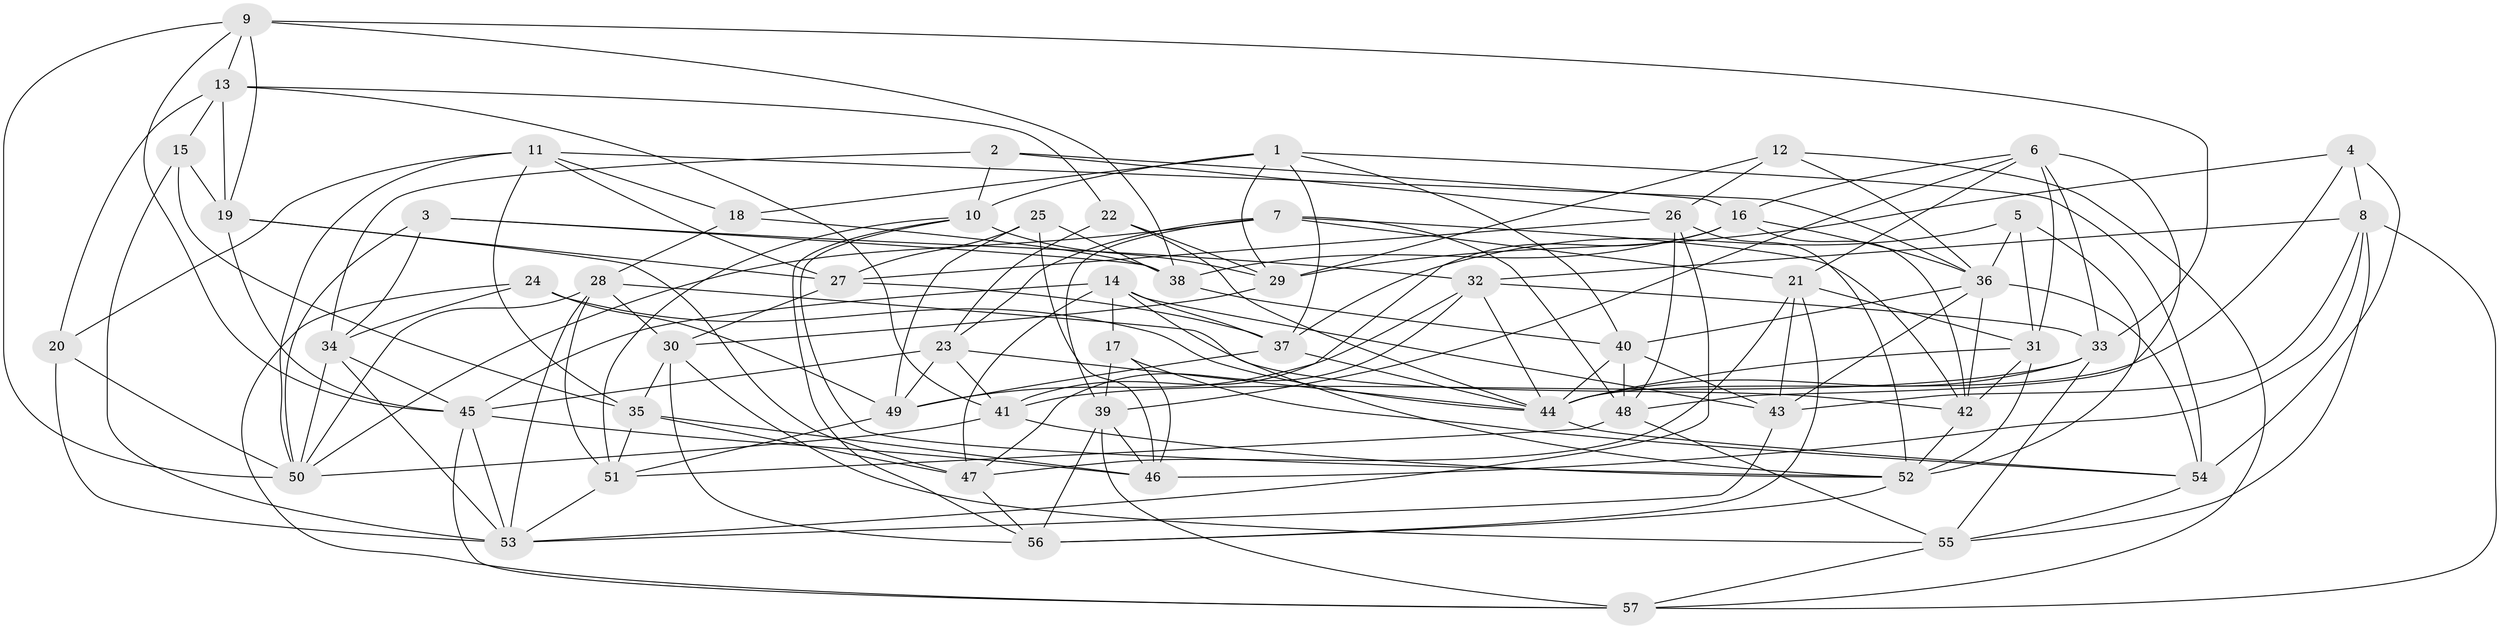 // original degree distribution, {4: 1.0}
// Generated by graph-tools (version 1.1) at 2025/50/03/09/25 03:50:46]
// undirected, 57 vertices, 166 edges
graph export_dot {
graph [start="1"]
  node [color=gray90,style=filled];
  1;
  2;
  3;
  4;
  5;
  6;
  7;
  8;
  9;
  10;
  11;
  12;
  13;
  14;
  15;
  16;
  17;
  18;
  19;
  20;
  21;
  22;
  23;
  24;
  25;
  26;
  27;
  28;
  29;
  30;
  31;
  32;
  33;
  34;
  35;
  36;
  37;
  38;
  39;
  40;
  41;
  42;
  43;
  44;
  45;
  46;
  47;
  48;
  49;
  50;
  51;
  52;
  53;
  54;
  55;
  56;
  57;
  1 -- 10 [weight=1.0];
  1 -- 18 [weight=1.0];
  1 -- 29 [weight=1.0];
  1 -- 37 [weight=1.0];
  1 -- 40 [weight=1.0];
  1 -- 54 [weight=1.0];
  2 -- 10 [weight=1.0];
  2 -- 16 [weight=1.0];
  2 -- 26 [weight=1.0];
  2 -- 34 [weight=1.0];
  3 -- 32 [weight=1.0];
  3 -- 34 [weight=1.0];
  3 -- 38 [weight=1.0];
  3 -- 50 [weight=1.0];
  4 -- 8 [weight=1.0];
  4 -- 29 [weight=1.0];
  4 -- 44 [weight=1.0];
  4 -- 54 [weight=1.0];
  5 -- 31 [weight=1.0];
  5 -- 36 [weight=1.0];
  5 -- 37 [weight=1.0];
  5 -- 52 [weight=1.0];
  6 -- 16 [weight=1.0];
  6 -- 21 [weight=1.0];
  6 -- 31 [weight=1.0];
  6 -- 33 [weight=1.0];
  6 -- 39 [weight=1.0];
  6 -- 48 [weight=1.0];
  7 -- 21 [weight=1.0];
  7 -- 23 [weight=1.0];
  7 -- 39 [weight=1.0];
  7 -- 42 [weight=1.0];
  7 -- 48 [weight=1.0];
  7 -- 50 [weight=1.0];
  8 -- 32 [weight=1.0];
  8 -- 43 [weight=1.0];
  8 -- 46 [weight=1.0];
  8 -- 55 [weight=1.0];
  8 -- 57 [weight=1.0];
  9 -- 13 [weight=1.0];
  9 -- 19 [weight=1.0];
  9 -- 33 [weight=1.0];
  9 -- 38 [weight=1.0];
  9 -- 45 [weight=1.0];
  9 -- 50 [weight=1.0];
  10 -- 29 [weight=1.0];
  10 -- 51 [weight=1.0];
  10 -- 52 [weight=1.0];
  10 -- 56 [weight=1.0];
  11 -- 18 [weight=1.0];
  11 -- 20 [weight=1.0];
  11 -- 27 [weight=1.0];
  11 -- 35 [weight=1.0];
  11 -- 36 [weight=1.0];
  11 -- 50 [weight=1.0];
  12 -- 26 [weight=1.0];
  12 -- 29 [weight=1.0];
  12 -- 36 [weight=1.0];
  12 -- 57 [weight=1.0];
  13 -- 15 [weight=1.0];
  13 -- 19 [weight=1.0];
  13 -- 20 [weight=1.0];
  13 -- 22 [weight=1.0];
  13 -- 41 [weight=1.0];
  14 -- 17 [weight=1.0];
  14 -- 37 [weight=1.0];
  14 -- 43 [weight=1.0];
  14 -- 45 [weight=1.0];
  14 -- 47 [weight=1.0];
  14 -- 52 [weight=1.0];
  15 -- 19 [weight=1.0];
  15 -- 35 [weight=1.0];
  15 -- 53 [weight=1.0];
  16 -- 36 [weight=1.0];
  16 -- 38 [weight=1.0];
  16 -- 41 [weight=1.0];
  16 -- 42 [weight=1.0];
  17 -- 39 [weight=1.0];
  17 -- 46 [weight=1.0];
  17 -- 54 [weight=1.0];
  18 -- 28 [weight=1.0];
  18 -- 38 [weight=1.0];
  19 -- 27 [weight=1.0];
  19 -- 45 [weight=1.0];
  19 -- 47 [weight=1.0];
  20 -- 50 [weight=1.0];
  20 -- 53 [weight=1.0];
  21 -- 31 [weight=1.0];
  21 -- 43 [weight=1.0];
  21 -- 47 [weight=1.0];
  21 -- 56 [weight=1.0];
  22 -- 23 [weight=1.0];
  22 -- 29 [weight=1.0];
  22 -- 44 [weight=1.0];
  23 -- 41 [weight=1.0];
  23 -- 44 [weight=1.0];
  23 -- 45 [weight=1.0];
  23 -- 49 [weight=1.0];
  24 -- 34 [weight=1.0];
  24 -- 44 [weight=1.0];
  24 -- 49 [weight=1.0];
  24 -- 57 [weight=1.0];
  25 -- 27 [weight=1.0];
  25 -- 38 [weight=1.0];
  25 -- 46 [weight=1.0];
  25 -- 49 [weight=1.0];
  26 -- 27 [weight=1.0];
  26 -- 48 [weight=1.0];
  26 -- 52 [weight=1.0];
  26 -- 53 [weight=1.0];
  27 -- 30 [weight=1.0];
  27 -- 37 [weight=1.0];
  28 -- 30 [weight=1.0];
  28 -- 42 [weight=1.0];
  28 -- 50 [weight=1.0];
  28 -- 51 [weight=1.0];
  28 -- 53 [weight=1.0];
  29 -- 30 [weight=1.0];
  30 -- 35 [weight=1.0];
  30 -- 55 [weight=1.0];
  30 -- 56 [weight=1.0];
  31 -- 42 [weight=1.0];
  31 -- 44 [weight=1.0];
  31 -- 52 [weight=1.0];
  32 -- 33 [weight=1.0];
  32 -- 44 [weight=1.0];
  32 -- 47 [weight=1.0];
  32 -- 49 [weight=1.0];
  33 -- 41 [weight=1.0];
  33 -- 44 [weight=1.0];
  33 -- 55 [weight=1.0];
  34 -- 45 [weight=1.0];
  34 -- 50 [weight=1.0];
  34 -- 53 [weight=1.0];
  35 -- 46 [weight=1.0];
  35 -- 47 [weight=1.0];
  35 -- 51 [weight=1.0];
  36 -- 40 [weight=1.0];
  36 -- 42 [weight=1.0];
  36 -- 43 [weight=1.0];
  36 -- 54 [weight=1.0];
  37 -- 44 [weight=1.0];
  37 -- 49 [weight=1.0];
  38 -- 40 [weight=1.0];
  39 -- 46 [weight=1.0];
  39 -- 56 [weight=1.0];
  39 -- 57 [weight=1.0];
  40 -- 43 [weight=1.0];
  40 -- 44 [weight=1.0];
  40 -- 48 [weight=1.0];
  41 -- 50 [weight=1.0];
  41 -- 52 [weight=1.0];
  42 -- 52 [weight=1.0];
  43 -- 53 [weight=1.0];
  44 -- 54 [weight=1.0];
  45 -- 46 [weight=1.0];
  45 -- 53 [weight=1.0];
  45 -- 57 [weight=1.0];
  47 -- 56 [weight=1.0];
  48 -- 51 [weight=1.0];
  48 -- 55 [weight=1.0];
  49 -- 51 [weight=1.0];
  51 -- 53 [weight=1.0];
  52 -- 56 [weight=1.0];
  54 -- 55 [weight=1.0];
  55 -- 57 [weight=1.0];
}
